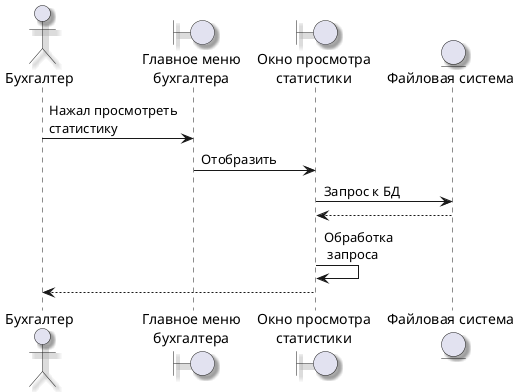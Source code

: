 @startuml
skinparam Shadowing true
actor "Бухгалтер" as accountant
boundary "Главное меню\nбухгалтера" as mainMenuAc
boundary "Окно просмотра\nстатистики" as statisticWindow 

entity "Файловая система" as fs

accountant -> mainMenuAc:Нажал просмотреть\nстатистику
mainMenuAc -> statisticWindow:Отобразить
statisticWindow -> fs:Запрос к БД
fs --> statisticWindow
statisticWindow -> statisticWindow:Обработка\n запроса
statisticWindow --> accountant
@enduml
